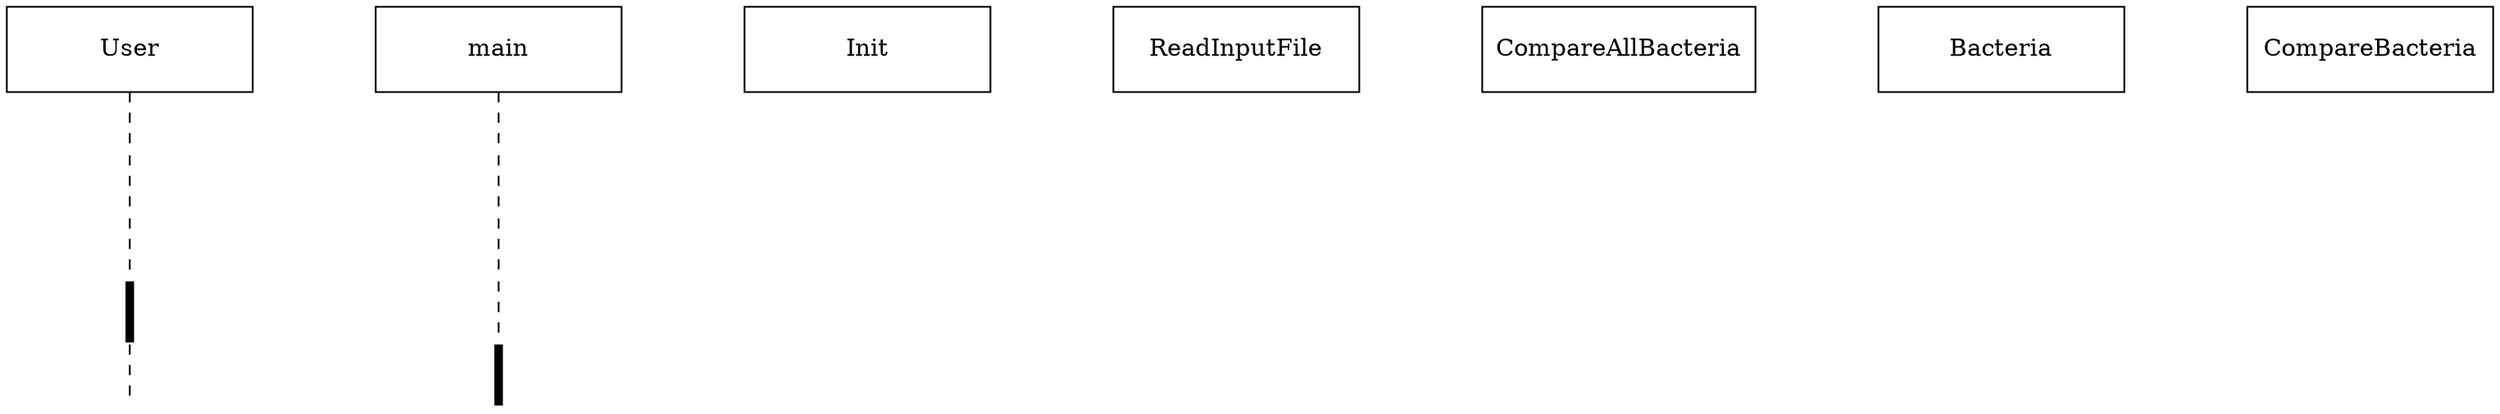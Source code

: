 digraph Improved_SequenceDiagram {
    graph [overlap = true, splines = line, nodesep = 1.0, ordering = out];
    edge [arrowhead = none];
    node [shape = none, width = 0; height = 0; label = ""];

    {
        rank = same;
        node [shape = rectangle, height = 0.7, width = 2];
        user[label = "User"];
        user[label = "User"];
        main[label = "main"];
        init[label = "Init"];
        read[label = "ReadInputFile"];
        compareAll[label = "CompareAllBacteria"];
        bacteria[label = "Bacteria"];
        compare[label = "CompareBacteria"];
    }

    // Draw vertical lines
    {
        edge [style = dashed, weight = 6];
        user -> a1 -> a2 -> a3;
        a3 -> a4 [penwidth=5, style=solid];
        a4 -> a5;
    }

    {
        edge [style=dashed, weight=6];
        main -> b1 -> b2 -> b3 -> b4;
        b4 -> b5 [penwidth=5; style=solid];
    }
}